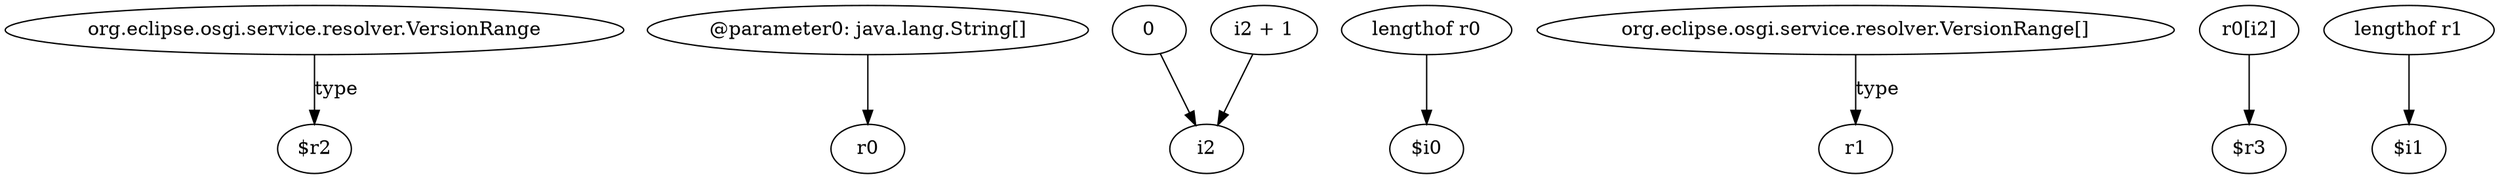 digraph g {
0[label="org.eclipse.osgi.service.resolver.VersionRange"]
1[label="$r2"]
0->1[label="type"]
2[label="@parameter0: java.lang.String[]"]
3[label="r0"]
2->3[label=""]
4[label="0"]
5[label="i2"]
4->5[label=""]
6[label="lengthof r0"]
7[label="$i0"]
6->7[label=""]
8[label="i2 + 1"]
8->5[label=""]
9[label="org.eclipse.osgi.service.resolver.VersionRange[]"]
10[label="r1"]
9->10[label="type"]
11[label="r0[i2]"]
12[label="$r3"]
11->12[label=""]
13[label="lengthof r1"]
14[label="$i1"]
13->14[label=""]
}